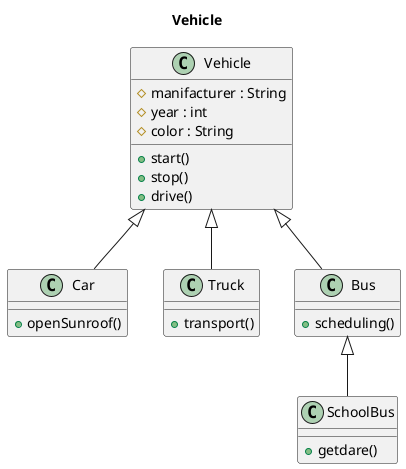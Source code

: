 @startuml Inheritance
title Vehicle

class Vehicle{
    #manifacturer : String
    #year : int
    #color : String
    +start()
    +stop()
    +drive()
}
class Car extends Vehicle{
    +openSunroof()

}
class Truck extends Vehicle{
    +transport()

}
class Bus extends Vehicle{
    +scheduling()

}
class SchoolBus extends Bus{
    +getdare()
}
@enduml